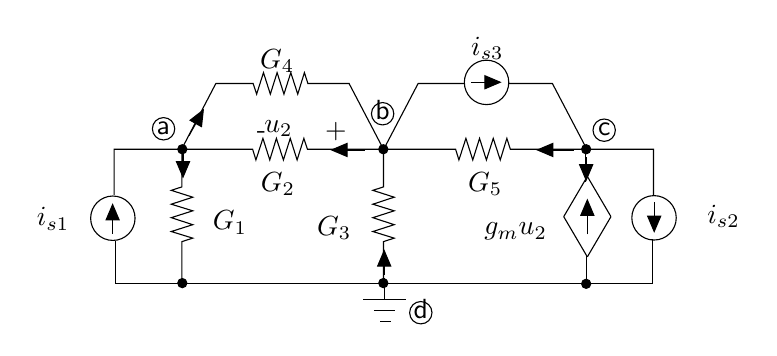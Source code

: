 \begin{tikzpicture}[y=-1cm]
\sf
\draw[black] (3.853,2.842) -- (3.853,3.329) -- (3.718,3.373) -- (3.991,3.46) -- (3.718,3.549) -- (3.991,3.633) -- (3.718,3.72) -- (3.991,3.809) -- (3.718,3.896) -- (3.991,3.98) -- (3.853,4.024) -- (3.853,4.58);
\draw[black] (6.413,2.842) -- (6.413,3.329) -- (6.278,3.373) -- (6.549,3.46) -- (6.278,3.549) -- (6.549,3.633) -- (6.278,3.72) -- (6.549,3.809) -- (6.278,3.896) -- (6.549,3.98) -- (6.413,4.024) -- (6.413,4.58);
\draw[black] (2.993,3.431) -- (2.993,2.851) -- (4.751,2.851) -- (4.793,2.987) -- (4.882,2.713) -- (4.969,2.987) -- (5.053,2.713) -- (5.142,2.987) -- (5.229,2.713) -- (5.316,2.987) -- (5.402,2.713) -- (5.447,2.851) -- (6.393,2.851);
\draw[black] (6.436,2.851) -- (7.329,2.851) -- (7.371,2.987) -- (7.46,2.713) -- (7.547,2.987) -- (7.633,2.713) -- (7.72,2.987) -- (7.807,2.713) -- (7.896,2.987) -- (7.98,2.713) -- (8.024,2.851) -- (9.842,2.851) -- (9.842,3.44);
\draw[black] (4.282,2.016) -- (4.758,2.016) -- (4.802,2.151) -- (4.889,1.878) -- (4.976,2.151) -- (5.062,1.878) -- (5.149,2.151) -- (5.236,1.878) -- (5.324,2.151) -- (5.409,1.878) -- (5.453,2.016) -- (5.982,2.016);
\draw[arrows=-triangle 45,black] (2.973,3.924) -- (2.973,3.536);
\draw[arrows=-triangle 45,black] (9.851,3.524) -- (9.851,3.913);
\draw[arrows=-triangle 45,black] (7.524,2) -- (7.913,2);
\draw[black] (3.62,2.591) circle (0.142cm);
\path (3.62,2.662) node[text=black,anchor=base] {a};
\draw[black] (6.402,2.4) circle (0.142cm);
\path (6.402,2.473) node[text=black,anchor=base] {b};
\draw[black] (9.002,3.196) -- (9.302,3.707);
\draw[black] (9.002,4.218) -- (9.302,3.707);
\draw[black] (9.002,3.196) -- (8.702,3.707);
\draw[black] (9.002,4.218) -- (8.702,3.707);
\draw[arrows=-triangle 45,black] (9.002,3.933) -- (9.002,3.478);
\filldraw[black] (3.858,2.851) circle (0.058cm);
\filldraw[black] (3.858,4.551) circle (0.058cm);
\filldraw[black] (6.411,2.851) circle (0.058cm);
\filldraw[black] (6.411,4.551) circle (0.058cm);
\filldraw[black] (8.987,2.851) circle (0.058cm);
\filldraw[black] (8.987,4.56) circle (0.058cm);
\draw[black] (6.887,4.927) circle (0.142cm);
\draw[black] (9.216,2.609) circle (0.142cm);
\draw[black] (5.976,2.016) -- (6.413,2.851);
\draw[black] (4.284,2.016) -- (3.849,2.851);
\draw[black] (7.438,2.016) -- (6.853,2.016) -- (6.416,2.851);
\draw[black] (8.009,2.016) -- (8.558,2.016) -- (8.996,2.851);
\draw[black] (3.007,4.018) -- (3.007,4.56) -- (9.833,4.56) -- (9.833,3.991);
\draw[arrows=-triangle 45,black] (6.176,2.86) -- (5.738,2.86);
\draw[arrows=-triangle 45,black] (3.867,2.898) -- (3.867,3.222);
\draw[arrows=-triangle 45,black] (8.827,2.86) -- (8.351,2.86);
\draw[arrows=-triangle 45,black] (8.987,2.947) -- (8.987,3.26);
\draw[arrows=-triangle 45,black] (6.422,4.447) -- (6.422,4.122);
\draw[arrows=-triangle 45,black] (3.942,2.68) -- (4.133,2.338);
\draw[black] (8.991,4.207) -- (8.991,4.54);
\draw[black] (8.98,2.84) -- (8.98,3.273);
\path (5.064,1.824) node[text=black,anchor=base] {$G_4$};
\path (5.073,3.391) node[text=black,anchor=base] {$G_2$};
\path (7.704,3.382) node[text=black,anchor=base] {$G_5$};
\path (4.122,3.876) node[text=black,anchor=base west] {$G_1$};
\path (6.127,3.942) node[text=black,anchor=base east] {$G_3$};
\path (7.733,1.656) node[text=black,anchor=base] {$i_{s3}$};
\path (2.547,3.824) node[text=black,anchor=base east] {$i_{s1}$};
\path (10.402,3.791) node[text=black,anchor=base west] {$i_{s2}$};
\path (6.887,4.998) node[text=black,anchor=base] {d};
\path (9.216,2.682) node[text=black,anchor=base] {c};
\path (4.68,2.718) node[text=black,anchor=base west] {-};
\path (5.547,2.718) node[text=black,anchor=base west] {+};
\path (5.08,2.64) node[text=black,anchor=base] {$u_2$};
\path (8.613,3.94) node[text=black,anchor=base east] {$g_mu_2$};
\draw[black] (2.976,3.727) circle (0.282cm);
\draw[black] (9.849,3.722) circle (0.282cm);
\draw[black] (7.722,2.002) circle (0.282cm);
\draw (6.427,4.491) -- (6.427,4.762);
\draw (6.156,4.762) -- (6.698,4.762);
\draw (6.291,4.9) -- (6.562,4.9);
\draw (6.373,5.036) -- (6.507,5.036);

\end{tikzpicture}%

%% Configure (x)emacs for this file ...
%% Local Variables:
%% mode: latex
%% End: